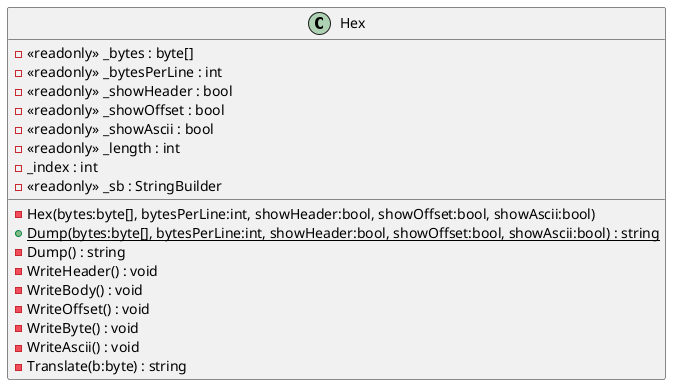 @startuml
class Hex {
    - <<readonly>> _bytes : byte[]
    - <<readonly>> _bytesPerLine : int
    - <<readonly>> _showHeader : bool
    - <<readonly>> _showOffset : bool
    - <<readonly>> _showAscii : bool
    - <<readonly>> _length : int
    - _index : int
    - <<readonly>> _sb : StringBuilder
    - Hex(bytes:byte[], bytesPerLine:int, showHeader:bool, showOffset:bool, showAscii:bool)
    + {static} Dump(bytes:byte[], bytesPerLine:int, showHeader:bool, showOffset:bool, showAscii:bool) : string
    - Dump() : string
    - WriteHeader() : void
    - WriteBody() : void
    - WriteOffset() : void
    - WriteByte() : void
    - WriteAscii() : void
    - Translate(b:byte) : string
}
@enduml
